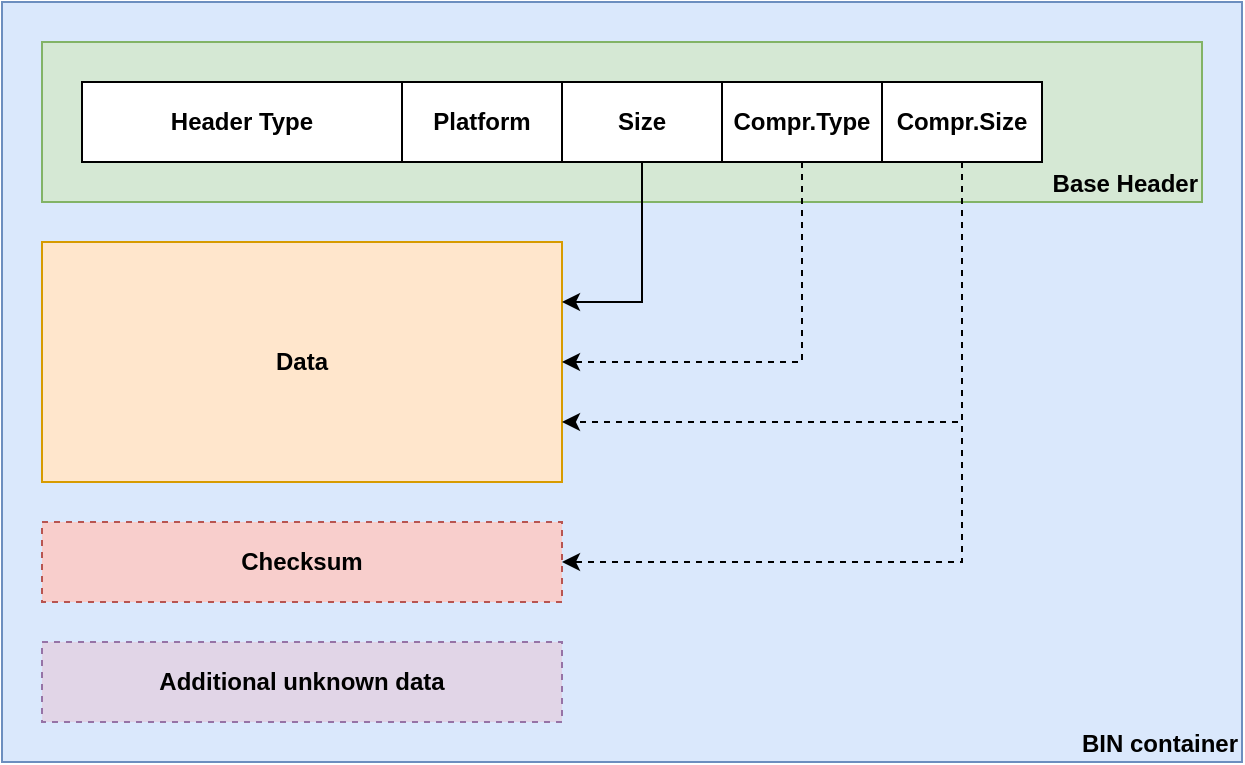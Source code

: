 <mxfile version="22.1.22" type="embed">
  <diagram name="Page-1" id="F5joY2BmOa0gcvGcmGx3">
    <mxGraphModel dx="1464" dy="549" grid="1" gridSize="10" guides="1" tooltips="1" connect="1" arrows="1" fold="1" page="1" pageScale="1" pageWidth="1600" pageHeight="900" math="0" shadow="0">
      <root>
        <mxCell id="0" />
        <mxCell id="1" parent="0" />
        <mxCell id="f_PoJI_ZIrE83fsZ3AQF-1" value="BIN container" style="rounded=0;whiteSpace=wrap;html=1;fillColor=#dae8fc;strokeColor=#6c8ebf;labelPosition=center;verticalLabelPosition=middle;align=right;verticalAlign=bottom;horizontal=1;fontStyle=1" parent="1" vertex="1">
          <mxGeometry x="60" y="60" width="620" height="380" as="geometry" />
        </mxCell>
        <mxCell id="f_PoJI_ZIrE83fsZ3AQF-3" value="Base Header" style="rounded=0;whiteSpace=wrap;html=1;fillColor=#d5e8d4;strokeColor=#82b366;fontStyle=1;labelPosition=center;verticalLabelPosition=middle;align=right;verticalAlign=bottom;" parent="1" vertex="1">
          <mxGeometry x="80" y="80" width="580" height="80" as="geometry" />
        </mxCell>
        <mxCell id="f_PoJI_ZIrE83fsZ3AQF-4" value="Data" style="rounded=0;whiteSpace=wrap;html=1;fillColor=#ffe6cc;strokeColor=#d79b00;fontStyle=1;verticalAlign=middle;align=center;" parent="1" vertex="1">
          <mxGeometry x="80" y="180" width="260" height="120" as="geometry" />
        </mxCell>
        <mxCell id="f_PoJI_ZIrE83fsZ3AQF-5" value="Checksum" style="rounded=0;whiteSpace=wrap;html=1;fontStyle=1;fillColor=#f8cecc;strokeColor=#b85450;dashed=1;" parent="1" vertex="1">
          <mxGeometry x="80" y="320" width="260" height="40" as="geometry" />
        </mxCell>
        <mxCell id="f_PoJI_ZIrE83fsZ3AQF-6" value="Additional unknown data" style="rounded=0;whiteSpace=wrap;html=1;fillColor=#e1d5e7;strokeColor=#9673a6;fontStyle=1;dashed=1;" parent="1" vertex="1">
          <mxGeometry x="80" y="380" width="260" height="40" as="geometry" />
        </mxCell>
        <mxCell id="f_PoJI_ZIrE83fsZ3AQF-7" value="Header Type" style="rounded=0;whiteSpace=wrap;html=1;fontStyle=1" parent="1" vertex="1">
          <mxGeometry x="100" y="100" width="160" height="40" as="geometry" />
        </mxCell>
        <mxCell id="f_PoJI_ZIrE83fsZ3AQF-9" value="Platform" style="rounded=0;whiteSpace=wrap;html=1;fontStyle=1" parent="1" vertex="1">
          <mxGeometry x="260" y="100" width="80" height="40" as="geometry" />
        </mxCell>
        <mxCell id="f_PoJI_ZIrE83fsZ3AQF-10" value="Size" style="rounded=0;whiteSpace=wrap;html=1;fontStyle=1" parent="1" vertex="1">
          <mxGeometry x="340" y="100" width="80" height="40" as="geometry" />
        </mxCell>
        <mxCell id="f_PoJI_ZIrE83fsZ3AQF-11" value="Compr.Type" style="rounded=0;whiteSpace=wrap;html=1;fontStyle=1" parent="1" vertex="1">
          <mxGeometry x="420" y="100" width="80" height="40" as="geometry" />
        </mxCell>
        <mxCell id="f_PoJI_ZIrE83fsZ3AQF-12" value="Compr.Size" style="rounded=0;whiteSpace=wrap;html=1;fontStyle=1" parent="1" vertex="1">
          <mxGeometry x="500" y="100" width="80" height="40" as="geometry" />
        </mxCell>
        <mxCell id="f_PoJI_ZIrE83fsZ3AQF-14" value="" style="endArrow=classic;html=1;rounded=0;exitX=0.5;exitY=1;exitDx=0;exitDy=0;entryX=1;entryY=0.25;entryDx=0;entryDy=0;" parent="1" source="f_PoJI_ZIrE83fsZ3AQF-10" target="f_PoJI_ZIrE83fsZ3AQF-4" edge="1">
          <mxGeometry width="50" height="50" relative="1" as="geometry">
            <mxPoint x="420" y="570" as="sourcePoint" />
            <mxPoint x="470" y="520" as="targetPoint" />
            <Array as="points">
              <mxPoint x="380" y="210" />
            </Array>
          </mxGeometry>
        </mxCell>
        <mxCell id="f_PoJI_ZIrE83fsZ3AQF-15" value="" style="endArrow=classic;html=1;rounded=0;dashed=1;exitX=0.5;exitY=1;exitDx=0;exitDy=0;entryX=1;entryY=0.5;entryDx=0;entryDy=0;" parent="1" source="f_PoJI_ZIrE83fsZ3AQF-11" target="f_PoJI_ZIrE83fsZ3AQF-4" edge="1">
          <mxGeometry width="50" height="50" relative="1" as="geometry">
            <mxPoint x="280" y="350" as="sourcePoint" />
            <mxPoint x="330" y="300" as="targetPoint" />
            <Array as="points">
              <mxPoint x="460" y="240" />
            </Array>
          </mxGeometry>
        </mxCell>
        <mxCell id="f_PoJI_ZIrE83fsZ3AQF-16" value="" style="endArrow=classic;html=1;rounded=0;dashed=1;exitX=0.5;exitY=1;exitDx=0;exitDy=0;entryX=1;entryY=0.75;entryDx=0;entryDy=0;" parent="1" source="f_PoJI_ZIrE83fsZ3AQF-12" target="f_PoJI_ZIrE83fsZ3AQF-4" edge="1">
          <mxGeometry width="50" height="50" relative="1" as="geometry">
            <mxPoint x="450" y="350" as="sourcePoint" />
            <mxPoint x="500" y="300" as="targetPoint" />
            <Array as="points">
              <mxPoint x="540" y="270" />
            </Array>
          </mxGeometry>
        </mxCell>
        <mxCell id="f_PoJI_ZIrE83fsZ3AQF-17" value="" style="endArrow=classic;html=1;rounded=0;dashed=1;exitX=0.5;exitY=1;exitDx=0;exitDy=0;entryX=1;entryY=0.5;entryDx=0;entryDy=0;" parent="1" source="f_PoJI_ZIrE83fsZ3AQF-12" target="f_PoJI_ZIrE83fsZ3AQF-5" edge="1">
          <mxGeometry width="50" height="50" relative="1" as="geometry">
            <mxPoint x="430" y="390" as="sourcePoint" />
            <mxPoint x="480" y="340" as="targetPoint" />
            <Array as="points">
              <mxPoint x="540" y="340" />
            </Array>
          </mxGeometry>
        </mxCell>
      </root>
    </mxGraphModel>
  </diagram>
</mxfile>
